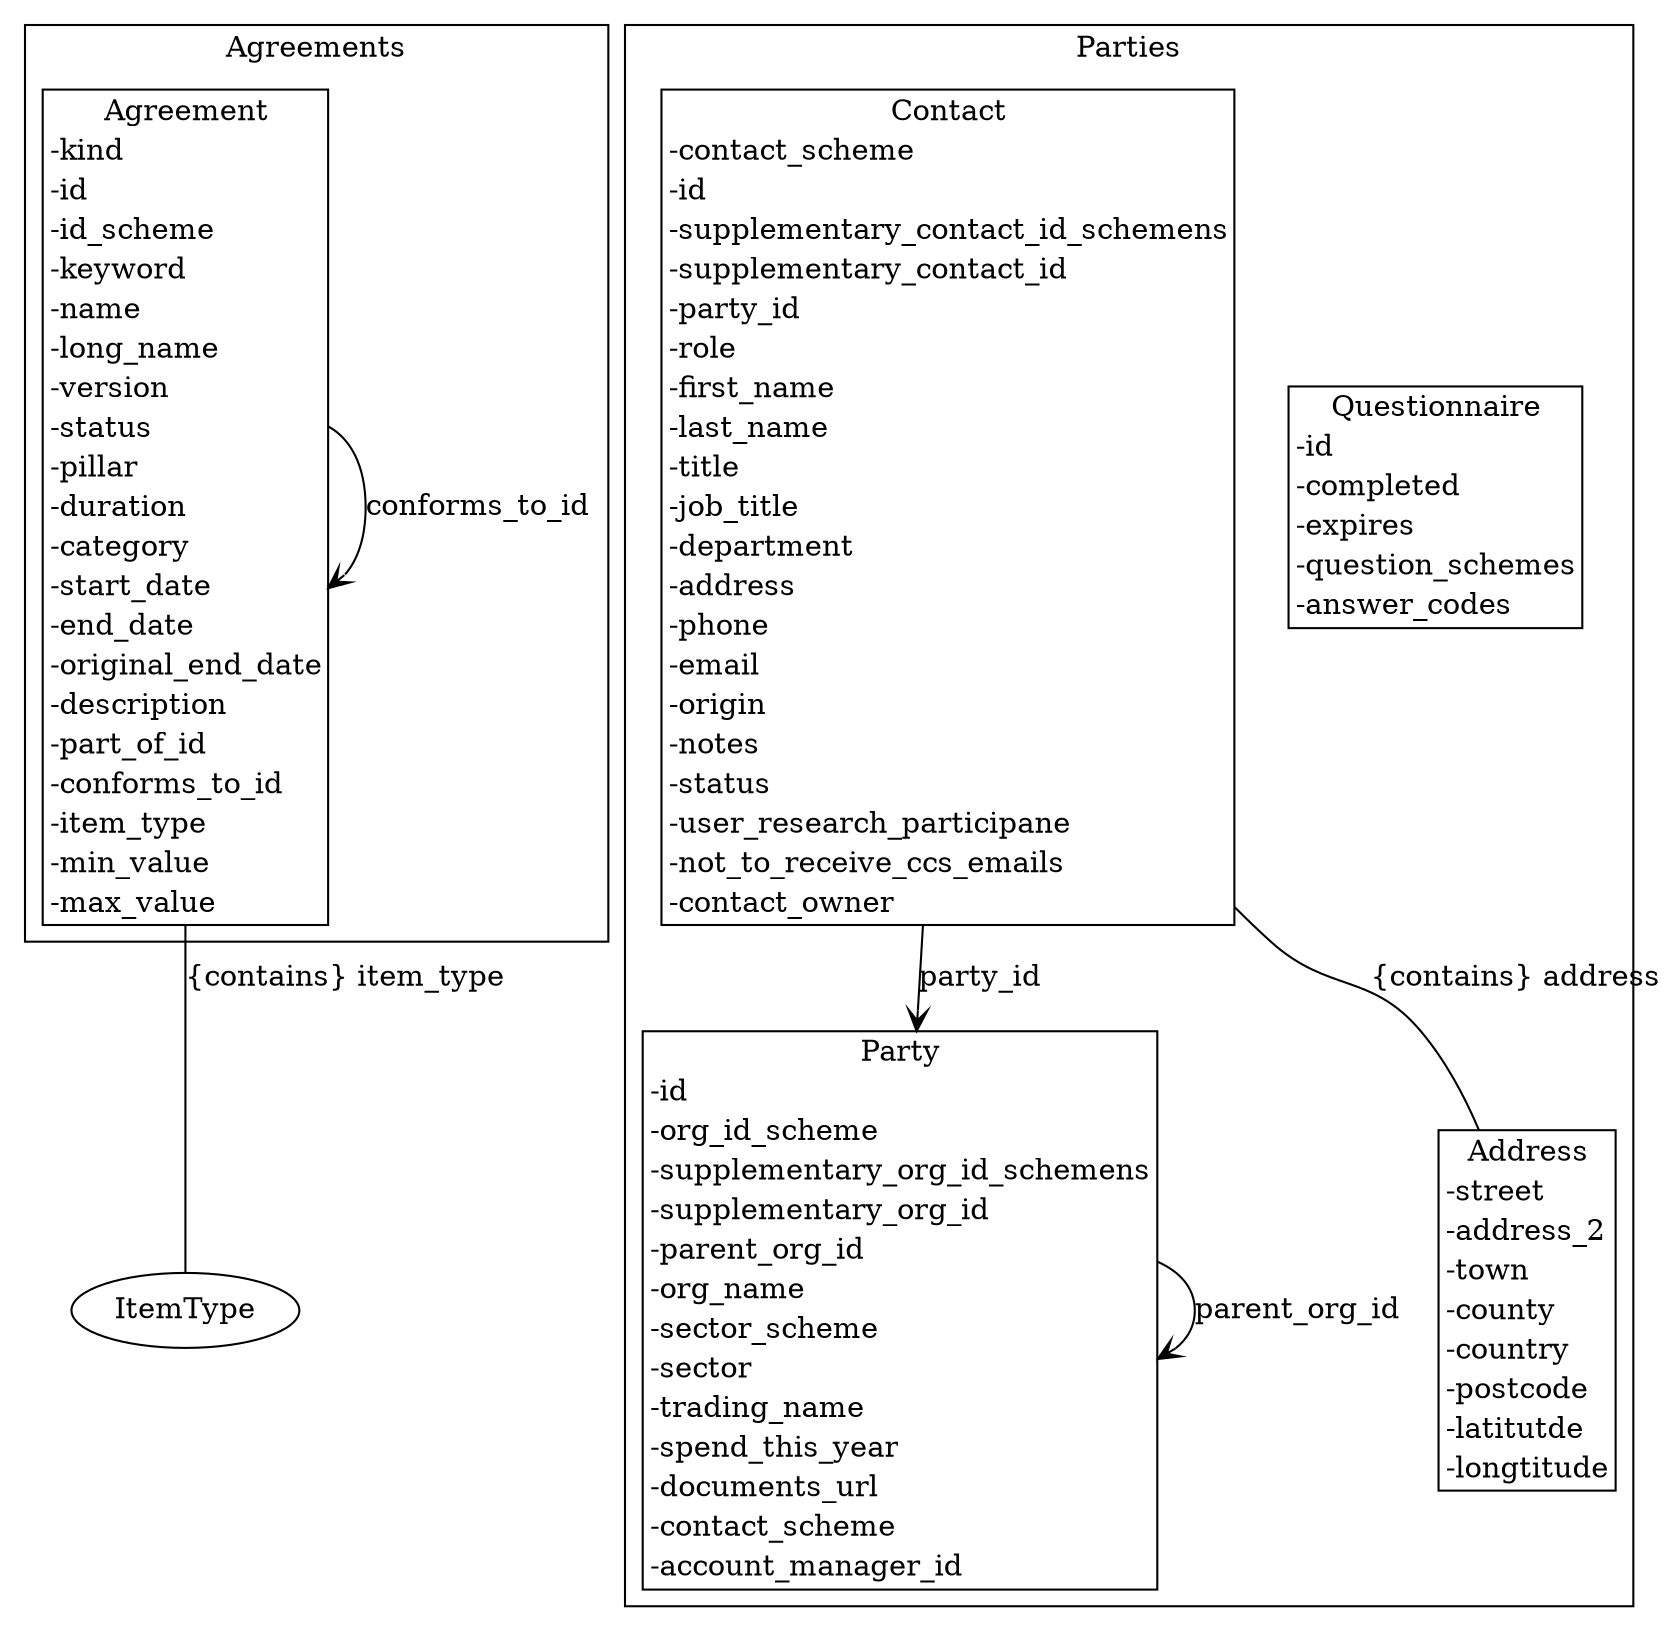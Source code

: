 strict digraph {
subgraph cluster_Agreements {
node [shape=plaintext margin=0];
label=Agreements;
"Agreement" [label=<<table BORDER="1" CELLBORDER="0" CELLSPACING="0"><TH><TD>Agreement</TD></TH><TR><TD ALIGN="LEFT">-kind</TD></TR><TR><TD ALIGN="LEFT">-id</TD></TR><TR><TD ALIGN="LEFT">-id_scheme</TD></TR><TR><TD ALIGN="LEFT">-keyword</TD></TR><TR><TD ALIGN="LEFT">-name</TD></TR><TR><TD ALIGN="LEFT">-long_name</TD></TR><TR><TD ALIGN="LEFT">-version</TD></TR><TR><TD ALIGN="LEFT">-status</TD></TR><TR><TD ALIGN="LEFT">-pillar</TD></TR><TR><TD ALIGN="LEFT">-duration</TD></TR><TR><TD ALIGN="LEFT">-category</TD></TR><TR><TD ALIGN="LEFT">-start_date</TD></TR><TR><TD ALIGN="LEFT">-end_date</TD></TR><TR><TD ALIGN="LEFT">-original_end_date</TD></TR><TR><TD ALIGN="LEFT">-description</TD></TR><TR><TD ALIGN="LEFT">-part_of_id</TD></TR><TR><TD ALIGN="LEFT">-conforms_to_id</TD></TR><TR><TD ALIGN="LEFT">-item_type</TD></TR><TR><TD ALIGN="LEFT">-min_value</TD></TR><TR><TD ALIGN="LEFT">-max_value</TD></TR></table>>];
}
subgraph cluster_Parties {
node [shape=plaintext margin=0];
label=Parties;
"Questionnaire" [label=<<table BORDER="1" CELLBORDER="0" CELLSPACING="0"><TH><TD>Questionnaire</TD></TH><TR><TD ALIGN="LEFT">-id</TD></TR><TR><TD ALIGN="LEFT">-completed</TD></TR><TR><TD ALIGN="LEFT">-expires</TD></TR><TR><TD ALIGN="LEFT">-question_schemes</TD></TR><TR><TD ALIGN="LEFT">-answer_codes</TD></TR></table>>];
"Party" [label=<<table BORDER="1" CELLBORDER="0" CELLSPACING="0"><TH><TD>Party</TD></TH><TR><TD ALIGN="LEFT">-id</TD></TR><TR><TD ALIGN="LEFT">-org_id_scheme</TD></TR><TR><TD ALIGN="LEFT">-supplementary_org_id_schemens</TD></TR><TR><TD ALIGN="LEFT">-supplementary_org_id</TD></TR><TR><TD ALIGN="LEFT">-parent_org_id</TD></TR><TR><TD ALIGN="LEFT">-org_name</TD></TR><TR><TD ALIGN="LEFT">-sector_scheme</TD></TR><TR><TD ALIGN="LEFT">-sector</TD></TR><TR><TD ALIGN="LEFT">-trading_name</TD></TR><TR><TD ALIGN="LEFT">-spend_this_year</TD></TR><TR><TD ALIGN="LEFT">-documents_url</TD></TR><TR><TD ALIGN="LEFT">-contact_scheme</TD></TR><TR><TD ALIGN="LEFT">-account_manager_id</TD></TR></table>>];
"Address" [label=<<table BORDER="1" CELLBORDER="0" CELLSPACING="0"><TH><TD>Address</TD></TH><TR><TD ALIGN="LEFT">-street</TD></TR><TR><TD ALIGN="LEFT">-address_2</TD></TR><TR><TD ALIGN="LEFT">-town</TD></TR><TR><TD ALIGN="LEFT">-county</TD></TR><TR><TD ALIGN="LEFT">-country</TD></TR><TR><TD ALIGN="LEFT">-postcode</TD></TR><TR><TD ALIGN="LEFT">-latitutde</TD></TR><TR><TD ALIGN="LEFT">-longtitude</TD></TR></table>>];
"Contact" [label=<<table BORDER="1" CELLBORDER="0" CELLSPACING="0"><TH><TD>Contact</TD></TH><TR><TD ALIGN="LEFT">-contact_scheme</TD></TR><TR><TD ALIGN="LEFT">-id</TD></TR><TR><TD ALIGN="LEFT">-supplementary_contact_id_schemens</TD></TR><TR><TD ALIGN="LEFT">-supplementary_contact_id</TD></TR><TR><TD ALIGN="LEFT">-party_id</TD></TR><TR><TD ALIGN="LEFT">-role</TD></TR><TR><TD ALIGN="LEFT">-first_name</TD></TR><TR><TD ALIGN="LEFT">-last_name</TD></TR><TR><TD ALIGN="LEFT">-title</TD></TR><TR><TD ALIGN="LEFT">-job_title</TD></TR><TR><TD ALIGN="LEFT">-department</TD></TR><TR><TD ALIGN="LEFT">-address</TD></TR><TR><TD ALIGN="LEFT">-phone</TD></TR><TR><TD ALIGN="LEFT">-email</TD></TR><TR><TD ALIGN="LEFT">-origin</TD></TR><TR><TD ALIGN="LEFT">-notes</TD></TR><TR><TD ALIGN="LEFT">-status</TD></TR><TR><TD ALIGN="LEFT">-user_research_participane</TD></TR><TR><TD ALIGN="LEFT">-not_to_receive_ccs_emails</TD></TR><TR><TD ALIGN="LEFT">-contact_owner</TD></TR></table>>];
}
"Agreement" -> "Agreement" [label="part_of_id" arrowhead = "open" arrowtail = "none" ];
"Agreement" -> "Agreement" [label="conforms_to_id" arrowhead = "open" arrowtail = "none" ];
"Agreement" -> "ItemType" [label="{contains} item_type" arrowhead = "none" arrowtail = "diamond" ];
"Party" -> "Party" [label="parent_org_id" arrowhead = "open" arrowtail = "none" ];
"Contact" -> "Party" [label="party_id" arrowhead = "open" arrowtail = "none" ];
"Contact" -> "Address" [label="{contains} address" arrowhead = "none" arrowtail = "diamond" ];
}

